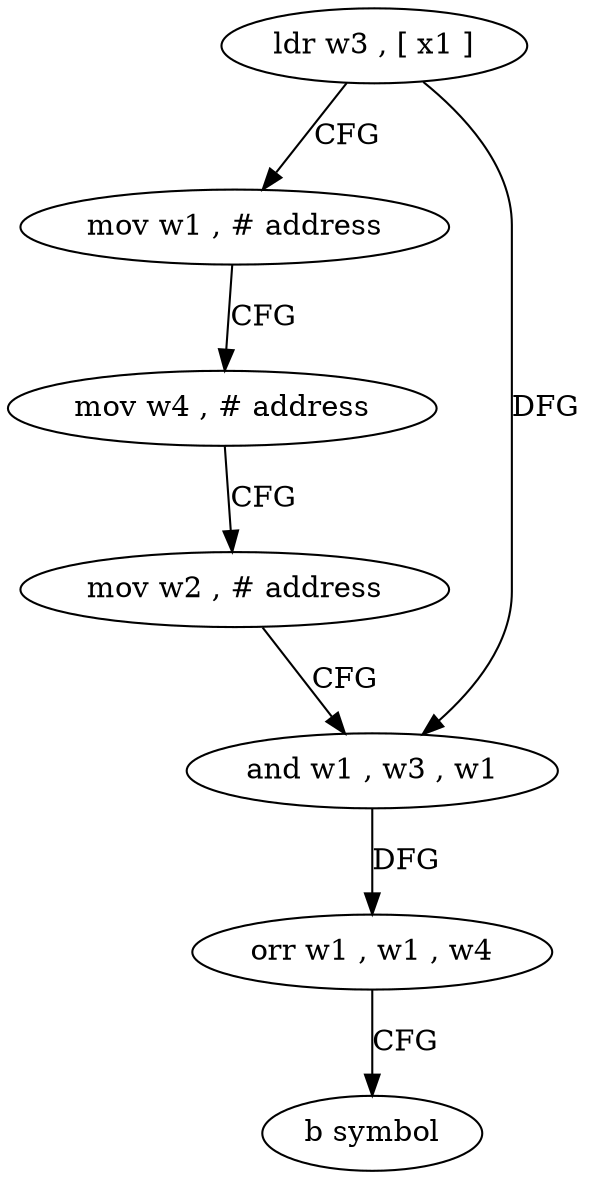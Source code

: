 digraph "func" {
"261608" [label = "ldr w3 , [ x1 ]" ]
"261612" [label = "mov w1 , # address" ]
"261616" [label = "mov w4 , # address" ]
"261620" [label = "mov w2 , # address" ]
"261624" [label = "and w1 , w3 , w1" ]
"261628" [label = "orr w1 , w1 , w4" ]
"261632" [label = "b symbol" ]
"261608" -> "261612" [ label = "CFG" ]
"261608" -> "261624" [ label = "DFG" ]
"261612" -> "261616" [ label = "CFG" ]
"261616" -> "261620" [ label = "CFG" ]
"261620" -> "261624" [ label = "CFG" ]
"261624" -> "261628" [ label = "DFG" ]
"261628" -> "261632" [ label = "CFG" ]
}
